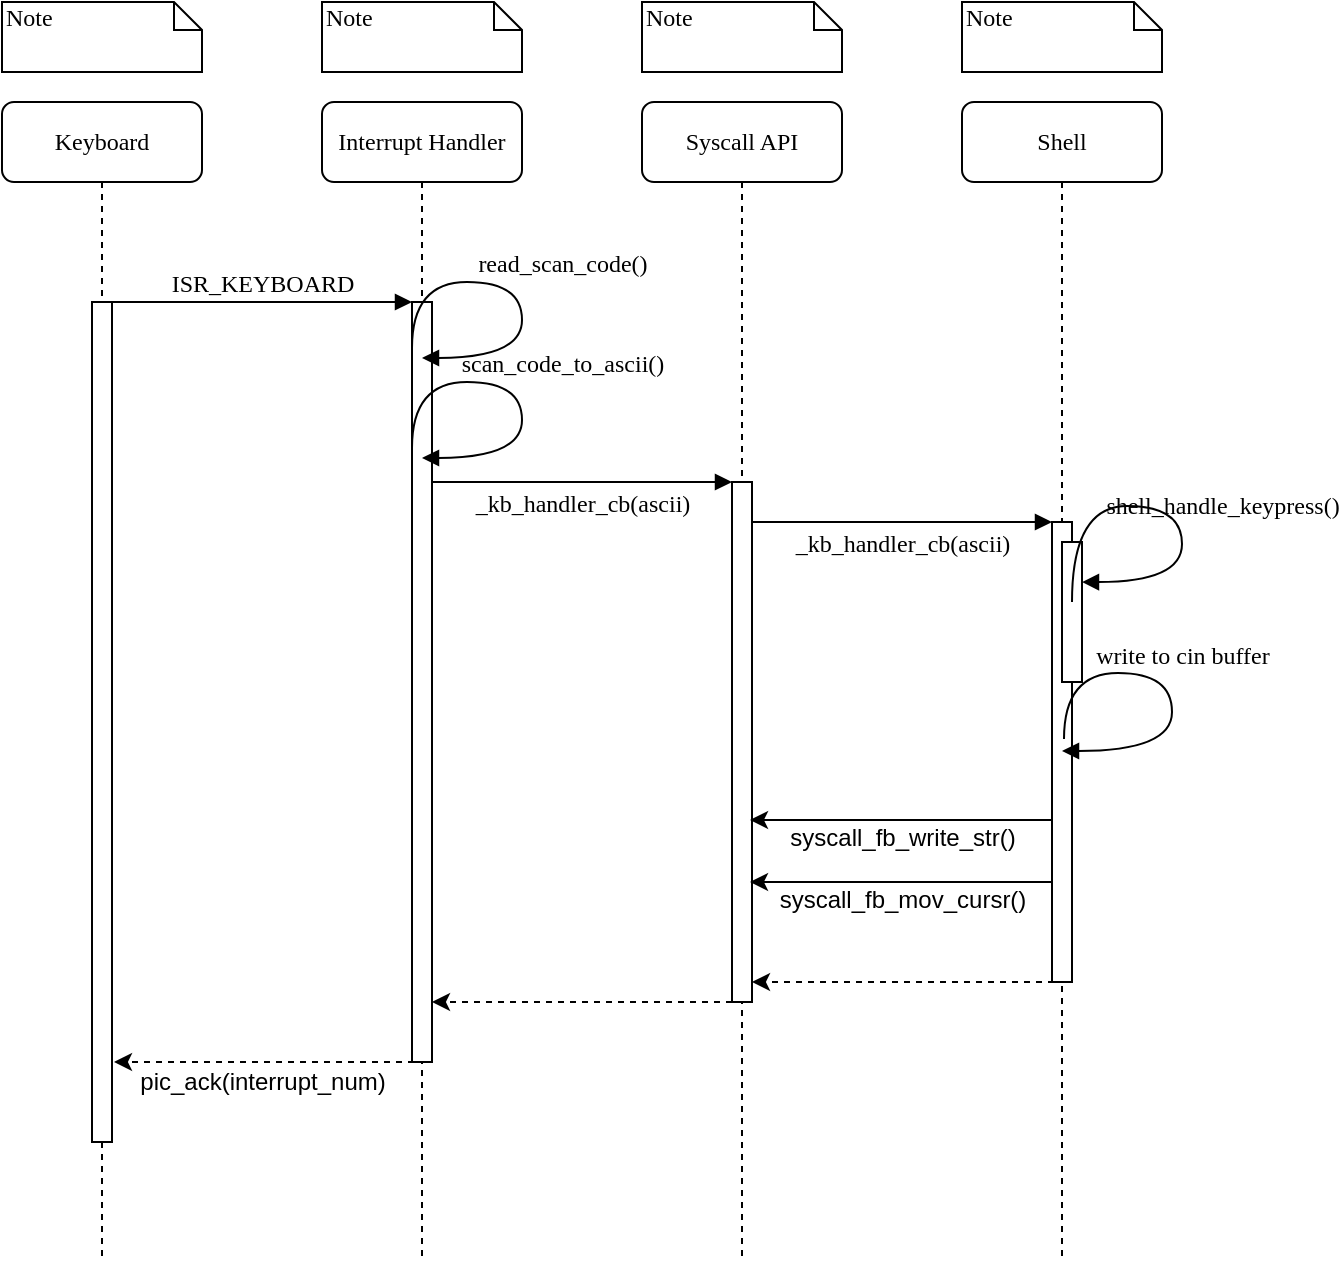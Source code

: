 <mxfile version="12.4.3" type="device" pages="1"><diagram name="Page-1" id="13e1069c-82ec-6db2-03f1-153e76fe0fe0"><mxGraphModel dx="814" dy="492" grid="1" gridSize="10" guides="1" tooltips="1" connect="1" arrows="1" fold="1" page="1" pageScale="1" pageWidth="1100" pageHeight="850" background="#ffffff" math="0" shadow="0"><root><mxCell id="0"/><mxCell id="1" parent="0"/><mxCell id="7baba1c4bc27f4b0-2" value="Interrupt Handler" style="shape=umlLifeline;perimeter=lifelinePerimeter;whiteSpace=wrap;html=1;container=1;collapsible=0;recursiveResize=0;outlineConnect=0;rounded=1;shadow=0;comic=0;labelBackgroundColor=none;strokeWidth=1;fontFamily=Verdana;fontSize=12;align=center;" parent="1" vertex="1"><mxGeometry x="240" y="80" width="100" height="580" as="geometry"/></mxCell><mxCell id="7baba1c4bc27f4b0-10" value="" style="html=1;points=[];perimeter=orthogonalPerimeter;rounded=0;shadow=0;comic=0;labelBackgroundColor=none;strokeWidth=1;fontFamily=Verdana;fontSize=12;align=center;" parent="7baba1c4bc27f4b0-2" vertex="1"><mxGeometry x="45" y="100" width="10" height="380" as="geometry"/></mxCell><mxCell id="7baba1c4bc27f4b0-3" value="Syscall API" style="shape=umlLifeline;perimeter=lifelinePerimeter;whiteSpace=wrap;html=1;container=1;collapsible=0;recursiveResize=0;outlineConnect=0;rounded=1;shadow=0;comic=0;labelBackgroundColor=none;strokeWidth=1;fontFamily=Verdana;fontSize=12;align=center;" parent="1" vertex="1"><mxGeometry x="400" y="80" width="100" height="580" as="geometry"/></mxCell><mxCell id="7baba1c4bc27f4b0-13" value="" style="html=1;points=[];perimeter=orthogonalPerimeter;rounded=0;shadow=0;comic=0;labelBackgroundColor=none;strokeWidth=1;fontFamily=Verdana;fontSize=12;align=center;" parent="7baba1c4bc27f4b0-3" vertex="1"><mxGeometry x="45" y="190" width="10" height="260" as="geometry"/></mxCell><mxCell id="7baba1c4bc27f4b0-4" value="Shell" style="shape=umlLifeline;perimeter=lifelinePerimeter;whiteSpace=wrap;html=1;container=1;collapsible=0;recursiveResize=0;outlineConnect=0;rounded=1;shadow=0;comic=0;labelBackgroundColor=none;strokeWidth=1;fontFamily=Verdana;fontSize=12;align=center;" parent="1" vertex="1"><mxGeometry x="560" y="80" width="100" height="580" as="geometry"/></mxCell><mxCell id="7baba1c4bc27f4b0-8" value="Keyboard" style="shape=umlLifeline;perimeter=lifelinePerimeter;whiteSpace=wrap;html=1;container=1;collapsible=0;recursiveResize=0;outlineConnect=0;rounded=1;shadow=0;comic=0;labelBackgroundColor=none;strokeWidth=1;fontFamily=Verdana;fontSize=12;align=center;" parent="1" vertex="1"><mxGeometry x="80" y="80" width="100" height="580" as="geometry"/></mxCell><mxCell id="7baba1c4bc27f4b0-9" value="" style="html=1;points=[];perimeter=orthogonalPerimeter;rounded=0;shadow=0;comic=0;labelBackgroundColor=none;strokeWidth=1;fontFamily=Verdana;fontSize=12;align=center;" parent="7baba1c4bc27f4b0-8" vertex="1"><mxGeometry x="45" y="100" width="10" height="420" as="geometry"/></mxCell><mxCell id="7baba1c4bc27f4b0-16" value="" style="html=1;points=[];perimeter=orthogonalPerimeter;rounded=0;shadow=0;comic=0;labelBackgroundColor=none;strokeWidth=1;fontFamily=Verdana;fontSize=12;align=center;" parent="1" vertex="1"><mxGeometry x="605" y="290" width="10" height="230" as="geometry"/></mxCell><mxCell id="7baba1c4bc27f4b0-17" value="_kb_handler_cb(ascii)" style="html=1;verticalAlign=bottom;endArrow=block;labelBackgroundColor=none;fontFamily=Verdana;fontSize=12;edgeStyle=elbowEdgeStyle;elbow=vertical;" parent="1" source="7baba1c4bc27f4b0-13" target="7baba1c4bc27f4b0-16" edge="1"><mxGeometry y="-20" relative="1" as="geometry"><mxPoint x="510" y="220" as="sourcePoint"/><Array as="points"><mxPoint x="490" y="290"/><mxPoint x="490" y="280"/><mxPoint x="480" y="270"/><mxPoint x="530" y="250"/></Array><mxPoint as="offset"/></mxGeometry></mxCell><mxCell id="7baba1c4bc27f4b0-11" value="ISR_KEYBOARD" style="html=1;verticalAlign=bottom;endArrow=block;entryX=0;entryY=0;labelBackgroundColor=none;fontFamily=Verdana;fontSize=12;edgeStyle=elbowEdgeStyle;elbow=vertical;" parent="1" source="7baba1c4bc27f4b0-9" target="7baba1c4bc27f4b0-10" edge="1"><mxGeometry relative="1" as="geometry"><mxPoint x="220" y="190" as="sourcePoint"/></mxGeometry></mxCell><mxCell id="7baba1c4bc27f4b0-14" value="_kb_handler_cb(ascii)" style="html=1;verticalAlign=bottom;endArrow=block;entryX=0;entryY=0;labelBackgroundColor=none;fontFamily=Verdana;fontSize=12;edgeStyle=elbowEdgeStyle;elbow=vertical;" parent="1" source="7baba1c4bc27f4b0-10" target="7baba1c4bc27f4b0-13" edge="1"><mxGeometry y="-20" relative="1" as="geometry"><mxPoint x="370" y="200" as="sourcePoint"/><mxPoint as="offset"/></mxGeometry></mxCell><mxCell id="7baba1c4bc27f4b0-34" value="" style="html=1;points=[];perimeter=orthogonalPerimeter;rounded=0;shadow=0;comic=0;labelBackgroundColor=none;strokeWidth=1;fontFamily=Verdana;fontSize=12;align=center;" parent="1" vertex="1"><mxGeometry x="610" y="300" width="10" height="70" as="geometry"/></mxCell><mxCell id="7baba1c4bc27f4b0-35" value="shell_handle_keypress()" style="html=1;verticalAlign=bottom;endArrow=block;labelBackgroundColor=none;fontFamily=Verdana;fontSize=12;elbow=vertical;edgeStyle=orthogonalEdgeStyle;curved=1;entryX=1;entryY=0.286;entryPerimeter=0;" parent="1" target="7baba1c4bc27f4b0-34" edge="1"><mxGeometry x="0.189" y="20" relative="1" as="geometry"><mxPoint x="615" y="330" as="sourcePoint"/><mxPoint x="615" y="230" as="targetPoint"/><Array as="points"><mxPoint x="670" y="282"/><mxPoint x="670" y="320"/></Array><mxPoint y="-2" as="offset"/></mxGeometry></mxCell><mxCell id="7baba1c4bc27f4b0-36" value="write to cin buffer" style="html=1;verticalAlign=bottom;endArrow=block;labelBackgroundColor=none;fontFamily=Verdana;fontSize=12;elbow=vertical;edgeStyle=orthogonalEdgeStyle;curved=1;exitX=1.1;exitY=0.489;exitPerimeter=0;exitDx=0;exitDy=0;" parent="1" edge="1"><mxGeometry x="-0.039" y="5" relative="1" as="geometry"><mxPoint x="611" y="398.5" as="sourcePoint"/><mxPoint x="610" y="404.5" as="targetPoint"/><Array as="points"><mxPoint x="611" y="365.5"/><mxPoint x="665" y="365.5"/><mxPoint x="665" y="404.5"/></Array><mxPoint as="offset"/></mxGeometry></mxCell><mxCell id="7baba1c4bc27f4b0-40" value="Note" style="shape=note;whiteSpace=wrap;html=1;size=14;verticalAlign=top;align=left;spacingTop=-6;rounded=0;shadow=0;comic=0;labelBackgroundColor=none;strokeWidth=1;fontFamily=Verdana;fontSize=12" parent="1" vertex="1"><mxGeometry x="80" y="30" width="100" height="35" as="geometry"/></mxCell><mxCell id="7baba1c4bc27f4b0-41" value="Note" style="shape=note;whiteSpace=wrap;html=1;size=14;verticalAlign=top;align=left;spacingTop=-6;rounded=0;shadow=0;comic=0;labelBackgroundColor=none;strokeWidth=1;fontFamily=Verdana;fontSize=12" parent="1" vertex="1"><mxGeometry x="240" y="30" width="100" height="35" as="geometry"/></mxCell><mxCell id="7baba1c4bc27f4b0-42" value="Note" style="shape=note;whiteSpace=wrap;html=1;size=14;verticalAlign=top;align=left;spacingTop=-6;rounded=0;shadow=0;comic=0;labelBackgroundColor=none;strokeWidth=1;fontFamily=Verdana;fontSize=12" parent="1" vertex="1"><mxGeometry x="400" y="30" width="100" height="35" as="geometry"/></mxCell><mxCell id="7baba1c4bc27f4b0-43" value="Note" style="shape=note;whiteSpace=wrap;html=1;size=14;verticalAlign=top;align=left;spacingTop=-6;rounded=0;shadow=0;comic=0;labelBackgroundColor=none;strokeWidth=1;fontFamily=Verdana;fontSize=12" parent="1" vertex="1"><mxGeometry x="560" y="30" width="100" height="35" as="geometry"/></mxCell><mxCell id="y2iLDumfOgCu4_aUGDmE-5" value="read_scan_code()" style="html=1;verticalAlign=bottom;endArrow=block;labelBackgroundColor=none;fontFamily=Verdana;fontSize=12;elbow=vertical;edgeStyle=orthogonalEdgeStyle;curved=1;entryX=1;entryY=0.286;entryPerimeter=0;exitX=1.038;exitY=0.345;exitPerimeter=0;" edge="1" parent="1"><mxGeometry y="20" relative="1" as="geometry"><mxPoint x="285" y="203" as="sourcePoint"/><mxPoint x="290" y="208" as="targetPoint"/><Array as="points"><mxPoint x="340" y="170"/><mxPoint x="340" y="208"/></Array><mxPoint as="offset"/></mxGeometry></mxCell><mxCell id="y2iLDumfOgCu4_aUGDmE-6" value="scan_code_to_ascii()" style="html=1;verticalAlign=bottom;endArrow=block;labelBackgroundColor=none;fontFamily=Verdana;fontSize=12;elbow=vertical;edgeStyle=orthogonalEdgeStyle;curved=1;entryX=1;entryY=0.286;entryPerimeter=0;exitX=1.038;exitY=0.345;exitPerimeter=0;" edge="1" parent="1"><mxGeometry y="20" relative="1" as="geometry"><mxPoint x="285" y="253" as="sourcePoint"/><mxPoint x="290" y="258" as="targetPoint"/><Array as="points"><mxPoint x="340" y="220"/><mxPoint x="340" y="258"/></Array><mxPoint as="offset"/></mxGeometry></mxCell><mxCell id="y2iLDumfOgCu4_aUGDmE-8" value="" style="endArrow=classic;html=1;exitX=0.1;exitY=1;exitDx=0;exitDy=0;exitPerimeter=0;dashed=1;" edge="1" parent="1" source="7baba1c4bc27f4b0-16" target="7baba1c4bc27f4b0-13"><mxGeometry width="50" height="50" relative="1" as="geometry"><mxPoint x="600" y="400" as="sourcePoint"/><mxPoint x="456" y="460" as="targetPoint"/></mxGeometry></mxCell><mxCell id="y2iLDumfOgCu4_aUGDmE-9" value="" style="endArrow=classic;html=1;entryX=1.1;entryY=0.66;entryDx=0;entryDy=0;entryPerimeter=0;exitX=0.1;exitY=1;exitDx=0;exitDy=0;exitPerimeter=0;dashed=1;" edge="1" parent="1"><mxGeometry width="50" height="50" relative="1" as="geometry"><mxPoint x="445" y="530" as="sourcePoint"/><mxPoint x="295" y="530" as="targetPoint"/></mxGeometry></mxCell><mxCell id="y2iLDumfOgCu4_aUGDmE-10" value="" style="endArrow=classic;html=1;entryX=1.1;entryY=0.66;entryDx=0;entryDy=0;entryPerimeter=0;exitX=0.1;exitY=1;exitDx=0;exitDy=0;exitPerimeter=0;dashed=1;" edge="1" parent="1"><mxGeometry width="50" height="50" relative="1" as="geometry"><mxPoint x="286" y="560" as="sourcePoint"/><mxPoint x="136" y="560" as="targetPoint"/></mxGeometry></mxCell><mxCell id="y2iLDumfOgCu4_aUGDmE-11" value="pic_ack(interrupt_num)" style="text;html=1;align=center;verticalAlign=middle;resizable=0;points=[];;labelBackgroundColor=#ffffff;" vertex="1" connectable="0" parent="y2iLDumfOgCu4_aUGDmE-10"><mxGeometry x="-0.293" relative="1" as="geometry"><mxPoint x="-23" y="10" as="offset"/></mxGeometry></mxCell><mxCell id="y2iLDumfOgCu4_aUGDmE-14" value="" style="endArrow=classic;html=1;entryX=0.9;entryY=0.65;entryDx=0;entryDy=0;entryPerimeter=0;" edge="1" parent="1" source="7baba1c4bc27f4b0-16" target="7baba1c4bc27f4b0-13"><mxGeometry width="50" height="50" relative="1" as="geometry"><mxPoint x="80" y="730" as="sourcePoint"/><mxPoint x="130" y="680" as="targetPoint"/></mxGeometry></mxCell><mxCell id="y2iLDumfOgCu4_aUGDmE-15" value="syscall_fb_write_str()" style="text;html=1;align=center;verticalAlign=middle;resizable=0;points=[];;labelBackgroundColor=#ffffff;" vertex="1" connectable="0" parent="y2iLDumfOgCu4_aUGDmE-14"><mxGeometry x="0.272" relative="1" as="geometry"><mxPoint x="21" y="9" as="offset"/></mxGeometry></mxCell><mxCell id="y2iLDumfOgCu4_aUGDmE-18" value="" style="endArrow=classic;html=1;entryX=0.9;entryY=0.65;entryDx=0;entryDy=0;entryPerimeter=0;" edge="1" parent="1"><mxGeometry width="50" height="50" relative="1" as="geometry"><mxPoint x="605" y="470" as="sourcePoint"/><mxPoint x="454" y="470" as="targetPoint"/></mxGeometry></mxCell><mxCell id="y2iLDumfOgCu4_aUGDmE-19" value="syscall_fb_mov_cursr()" style="text;html=1;align=center;verticalAlign=middle;resizable=0;points=[];;labelBackgroundColor=#ffffff;" vertex="1" connectable="0" parent="y2iLDumfOgCu4_aUGDmE-18"><mxGeometry x="0.272" relative="1" as="geometry"><mxPoint x="21" y="9" as="offset"/></mxGeometry></mxCell></root></mxGraphModel></diagram></mxfile>